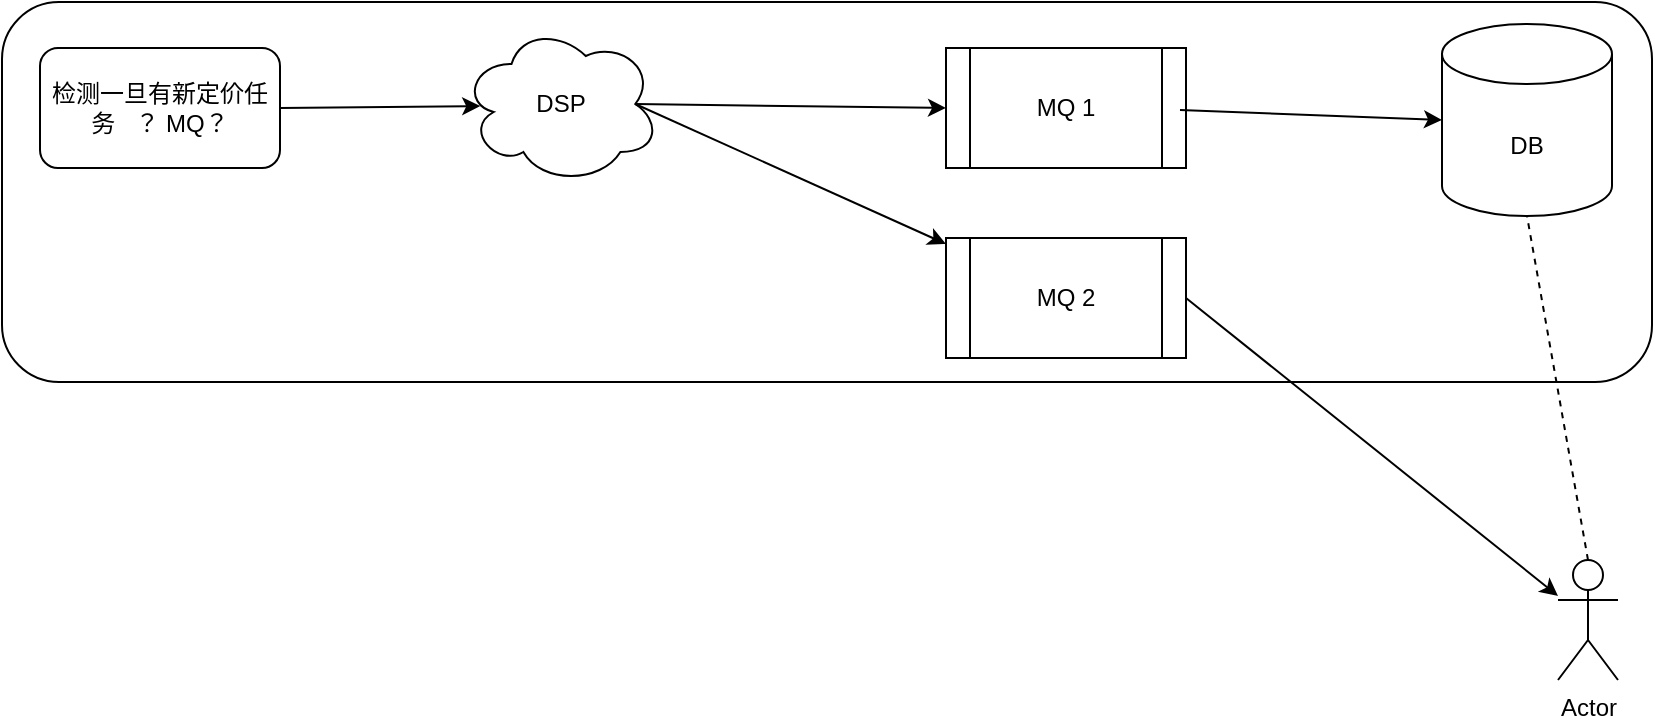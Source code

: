 <mxfile version="26.1.2">
  <diagram name="第 1 页" id="dXr8G55ADeOeAjB-wLCo">
    <mxGraphModel dx="1156" dy="581" grid="0" gridSize="10" guides="1" tooltips="1" connect="1" arrows="1" fold="1" page="1" pageScale="1" pageWidth="1200" pageHeight="1920" math="0" shadow="0">
      <root>
        <mxCell id="0" />
        <mxCell id="1" parent="0" />
        <mxCell id="itZnU8-O1z1cKu7S_E5a-19" value="" style="rounded=1;whiteSpace=wrap;html=1;" vertex="1" parent="1">
          <mxGeometry x="142" y="109" width="825" height="190" as="geometry" />
        </mxCell>
        <mxCell id="itZnU8-O1z1cKu7S_E5a-4" value="检测一旦有新定价任务&amp;nbsp; &amp;nbsp;？ MQ？" style="rounded=1;whiteSpace=wrap;html=1;" vertex="1" parent="1">
          <mxGeometry x="161" y="132" width="120" height="60" as="geometry" />
        </mxCell>
        <mxCell id="itZnU8-O1z1cKu7S_E5a-5" value="DSP" style="ellipse;shape=cloud;whiteSpace=wrap;html=1;" vertex="1" parent="1">
          <mxGeometry x="372" y="120" width="99" height="80" as="geometry" />
        </mxCell>
        <mxCell id="itZnU8-O1z1cKu7S_E5a-6" value="" style="endArrow=classic;html=1;rounded=0;entryX=0.092;entryY=0.513;entryDx=0;entryDy=0;entryPerimeter=0;exitX=1;exitY=0.5;exitDx=0;exitDy=0;" edge="1" parent="1" source="itZnU8-O1z1cKu7S_E5a-4" target="itZnU8-O1z1cKu7S_E5a-5">
          <mxGeometry width="50" height="50" relative="1" as="geometry">
            <mxPoint x="306" y="251" as="sourcePoint" />
            <mxPoint x="356" y="201" as="targetPoint" />
          </mxGeometry>
        </mxCell>
        <mxCell id="itZnU8-O1z1cKu7S_E5a-8" value="MQ 1" style="shape=process;whiteSpace=wrap;html=1;backgroundOutline=1;" vertex="1" parent="1">
          <mxGeometry x="614" y="132" width="120" height="60" as="geometry" />
        </mxCell>
        <mxCell id="itZnU8-O1z1cKu7S_E5a-9" value="MQ 2" style="shape=process;whiteSpace=wrap;html=1;backgroundOutline=1;" vertex="1" parent="1">
          <mxGeometry x="614" y="227" width="120" height="60" as="geometry" />
        </mxCell>
        <mxCell id="itZnU8-O1z1cKu7S_E5a-11" value="" style="endArrow=classic;html=1;rounded=0;entryX=0;entryY=0.5;entryDx=0;entryDy=0;exitX=0.875;exitY=0.5;exitDx=0;exitDy=0;exitPerimeter=0;" edge="1" parent="1" source="itZnU8-O1z1cKu7S_E5a-5" target="itZnU8-O1z1cKu7S_E5a-8">
          <mxGeometry width="50" height="50" relative="1" as="geometry">
            <mxPoint x="490" y="249" as="sourcePoint" />
            <mxPoint x="599" y="160" as="targetPoint" />
          </mxGeometry>
        </mxCell>
        <mxCell id="itZnU8-O1z1cKu7S_E5a-12" value="" style="endArrow=classic;html=1;rounded=0;exitX=0.875;exitY=0.5;exitDx=0;exitDy=0;exitPerimeter=0;" edge="1" parent="1" source="itZnU8-O1z1cKu7S_E5a-5" target="itZnU8-O1z1cKu7S_E5a-9">
          <mxGeometry width="50" height="50" relative="1" as="geometry">
            <mxPoint x="489" y="250" as="sourcePoint" />
            <mxPoint x="539" y="200" as="targetPoint" />
          </mxGeometry>
        </mxCell>
        <mxCell id="itZnU8-O1z1cKu7S_E5a-13" value="" style="endArrow=classic;html=1;rounded=0;entryX=0;entryY=0.5;entryDx=0;entryDy=0;entryPerimeter=0;" edge="1" parent="1" target="itZnU8-O1z1cKu7S_E5a-14">
          <mxGeometry width="50" height="50" relative="1" as="geometry">
            <mxPoint x="731" y="163" as="sourcePoint" />
            <mxPoint x="852" y="163" as="targetPoint" />
          </mxGeometry>
        </mxCell>
        <mxCell id="itZnU8-O1z1cKu7S_E5a-14" value="DB" style="shape=cylinder3;whiteSpace=wrap;html=1;boundedLbl=1;backgroundOutline=1;size=15;" vertex="1" parent="1">
          <mxGeometry x="862" y="120" width="85" height="96" as="geometry" />
        </mxCell>
        <mxCell id="itZnU8-O1z1cKu7S_E5a-15" value="Actor" style="shape=umlActor;verticalLabelPosition=bottom;verticalAlign=top;html=1;outlineConnect=0;" vertex="1" parent="1">
          <mxGeometry x="920" y="388" width="30" height="60" as="geometry" />
        </mxCell>
        <mxCell id="itZnU8-O1z1cKu7S_E5a-16" value="" style="endArrow=classic;html=1;rounded=0;exitX=1;exitY=0.5;exitDx=0;exitDy=0;" edge="1" parent="1" source="itZnU8-O1z1cKu7S_E5a-9" target="itZnU8-O1z1cKu7S_E5a-15">
          <mxGeometry width="50" height="50" relative="1" as="geometry">
            <mxPoint x="738" y="286" as="sourcePoint" />
            <mxPoint x="788" y="236" as="targetPoint" />
          </mxGeometry>
        </mxCell>
        <mxCell id="itZnU8-O1z1cKu7S_E5a-21" value="" style="endArrow=none;dashed=1;html=1;rounded=0;entryX=0.5;entryY=1;entryDx=0;entryDy=0;entryPerimeter=0;exitX=0.5;exitY=0;exitDx=0;exitDy=0;exitPerimeter=0;" edge="1" parent="1" source="itZnU8-O1z1cKu7S_E5a-15" target="itZnU8-O1z1cKu7S_E5a-14">
          <mxGeometry width="50" height="50" relative="1" as="geometry">
            <mxPoint x="713" y="434" as="sourcePoint" />
            <mxPoint x="763" y="384" as="targetPoint" />
          </mxGeometry>
        </mxCell>
      </root>
    </mxGraphModel>
  </diagram>
</mxfile>
